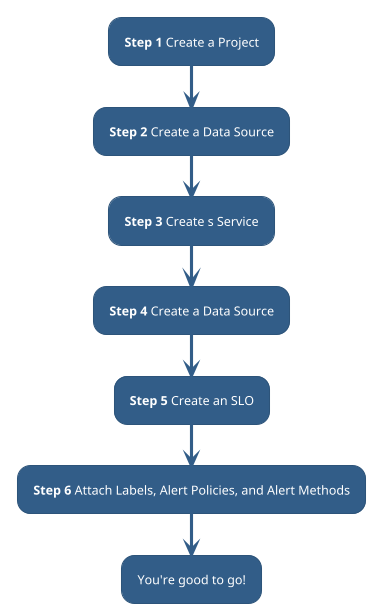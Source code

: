 @startuml Diagram
!theme sandstone

"**Step 1** Create a Project" --> "**Step 2** Create a Data Source"
--> "**Step 3** Create s Service"
--> "**Step 4** Create a Data Source"
--> "**Step 5** Create an SLO"
--> "**Step 6** Attach Labels, Alert Policies, and Alert Methods"
--> You're good to go!

@enduml